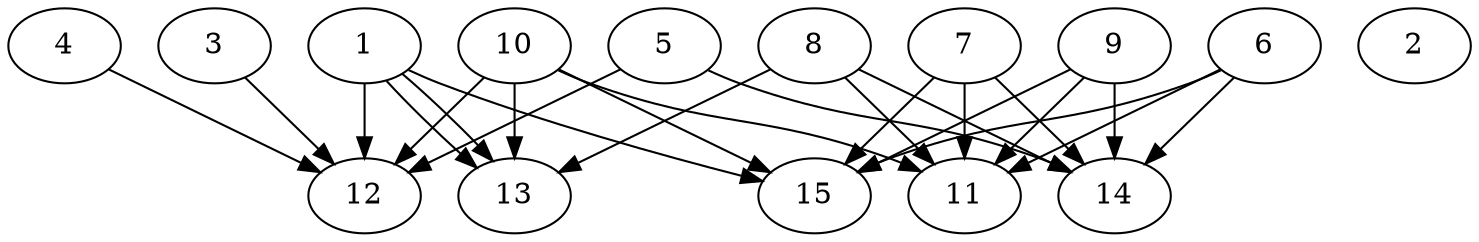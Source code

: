 // DAG automatically generated by daggen at Thu Oct  3 13:59:26 2019
// ./daggen --dot -n 15 --ccr 0.5 --fat 0.9 --regular 0.9 --density 0.6 --mindata 5242880 --maxdata 52428800 
digraph G {
  1 [size="63758336", alpha="0.00", expect_size="31879168"] 
  1 -> 12 [size ="31879168"]
  1 -> 13 [size ="31879168"]
  1 -> 13 [size ="31879168"]
  1 -> 15 [size ="31879168"]
  2 [size="67760128", alpha="0.12", expect_size="33880064"] 
  3 [size="83974144", alpha="0.08", expect_size="41987072"] 
  3 -> 12 [size ="41987072"]
  4 [size="33144832", alpha="0.11", expect_size="16572416"] 
  4 -> 12 [size ="16572416"]
  5 [size="38221824", alpha="0.14", expect_size="19110912"] 
  5 -> 12 [size ="19110912"]
  5 -> 14 [size ="19110912"]
  6 [size="87801856", alpha="0.11", expect_size="43900928"] 
  6 -> 11 [size ="43900928"]
  6 -> 14 [size ="43900928"]
  6 -> 15 [size ="43900928"]
  7 [size="41136128", alpha="0.09", expect_size="20568064"] 
  7 -> 11 [size ="20568064"]
  7 -> 14 [size ="20568064"]
  7 -> 15 [size ="20568064"]
  8 [size="67676160", alpha="0.10", expect_size="33838080"] 
  8 -> 11 [size ="33838080"]
  8 -> 13 [size ="33838080"]
  8 -> 14 [size ="33838080"]
  9 [size="36915200", alpha="0.11", expect_size="18457600"] 
  9 -> 11 [size ="18457600"]
  9 -> 14 [size ="18457600"]
  9 -> 15 [size ="18457600"]
  10 [size="84338688", alpha="0.18", expect_size="42169344"] 
  10 -> 11 [size ="42169344"]
  10 -> 12 [size ="42169344"]
  10 -> 13 [size ="42169344"]
  10 -> 15 [size ="42169344"]
  11 [size="87547904", alpha="0.03", expect_size="43773952"] 
  12 [size="89012224", alpha="0.19", expect_size="44506112"] 
  13 [size="50239488", alpha="0.02", expect_size="25119744"] 
  14 [size="87080960", alpha="0.11", expect_size="43540480"] 
  15 [size="43737088", alpha="0.07", expect_size="21868544"] 
}
